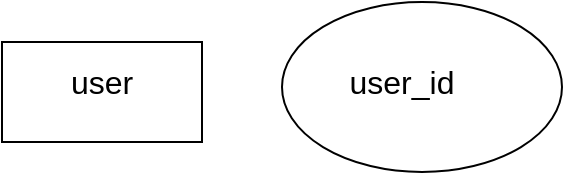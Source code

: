 <mxfile version="20.5.3" type="device"><diagram id="R2lEEEUBdFMjLlhIrx00" name="Page-1"><mxGraphModel dx="733" dy="670" grid="1" gridSize="10" guides="1" tooltips="1" connect="1" arrows="1" fold="1" page="1" pageScale="1" pageWidth="850" pageHeight="1100" math="0" shadow="0" extFonts="Permanent Marker^https://fonts.googleapis.com/css?family=Permanent+Marker"><root><mxCell id="0"/><mxCell id="1" parent="0"/><mxCell id="JEM2m0Vidx3gU__g2V_e-1" value="" style="rounded=0;whiteSpace=wrap;html=1;fontSize=16;" vertex="1" parent="1"><mxGeometry x="160" y="310" width="100" height="50" as="geometry"/></mxCell><mxCell id="JEM2m0Vidx3gU__g2V_e-2" value="user" style="text;strokeColor=none;fillColor=none;html=1;align=center;verticalAlign=middle;whiteSpace=wrap;rounded=0;fontSize=16;" vertex="1" parent="1"><mxGeometry x="180" y="315" width="60" height="30" as="geometry"/></mxCell><mxCell id="JEM2m0Vidx3gU__g2V_e-3" value="" style="ellipse;whiteSpace=wrap;html=1;fontSize=16;" vertex="1" parent="1"><mxGeometry x="300" y="290" width="140" height="85" as="geometry"/></mxCell><mxCell id="JEM2m0Vidx3gU__g2V_e-4" value="user_id" style="text;strokeColor=none;fillColor=none;html=1;align=center;verticalAlign=middle;whiteSpace=wrap;rounded=0;fontSize=16;" vertex="1" parent="1"><mxGeometry x="330" y="315" width="60" height="30" as="geometry"/></mxCell></root></mxGraphModel></diagram></mxfile>